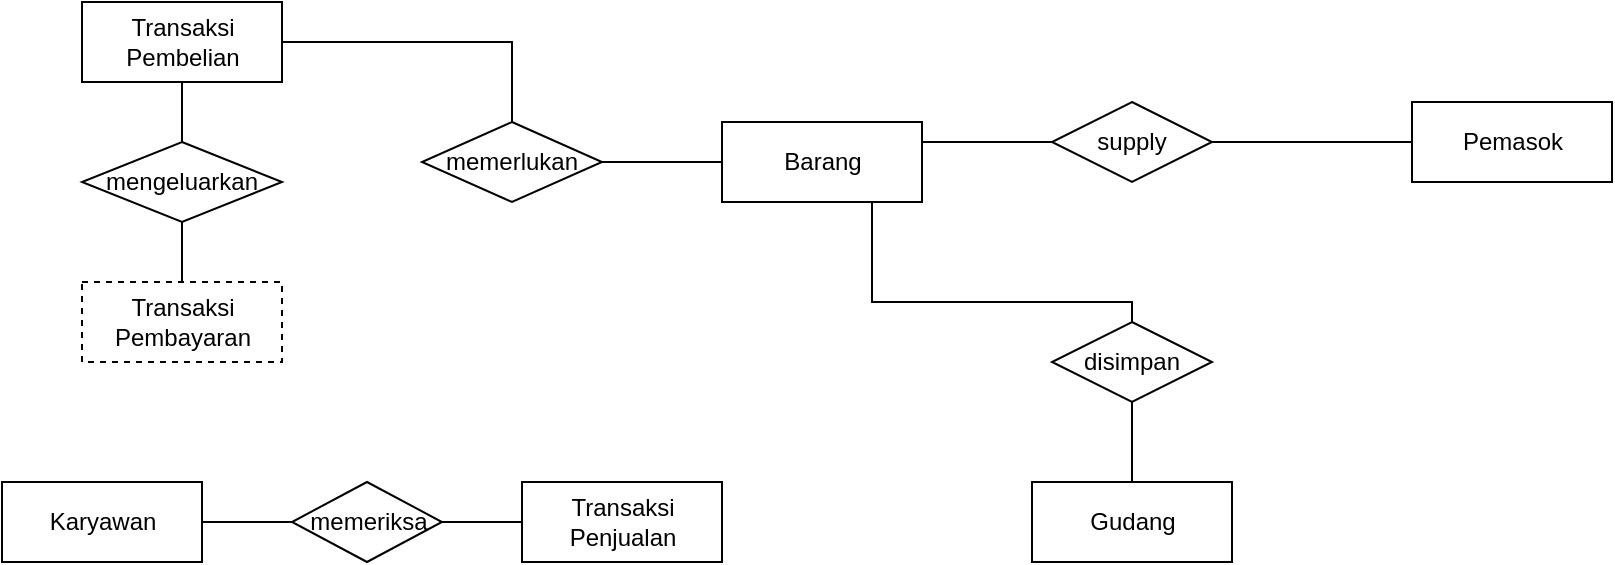<mxfile version="15.4.0" type="github">
  <diagram id="R2lEEEUBdFMjLlhIrx00" name="Page-1">
    <mxGraphModel dx="866" dy="522" grid="1" gridSize="10" guides="1" tooltips="1" connect="1" arrows="1" fold="1" page="1" pageScale="1" pageWidth="850" pageHeight="1100" math="0" shadow="0" extFonts="Permanent Marker^https://fonts.googleapis.com/css?family=Permanent+Marker">
      <root>
        <mxCell id="0" />
        <mxCell id="1" parent="0" />
        <mxCell id="LB0KiAC5VvcGfHGtLxsH-61" value="" style="edgeStyle=orthogonalEdgeStyle;rounded=0;orthogonalLoop=1;jettySize=auto;html=1;endArrow=none;endFill=0;" edge="1" parent="1" source="LB0KiAC5VvcGfHGtLxsH-1" target="LB0KiAC5VvcGfHGtLxsH-58">
          <mxGeometry relative="1" as="geometry" />
        </mxCell>
        <mxCell id="LB0KiAC5VvcGfHGtLxsH-1" value="Karyawan&lt;br&gt;" style="html=1;dashed=0;whitespace=wrap;" vertex="1" parent="1">
          <mxGeometry x="90" y="510" width="100" height="40" as="geometry" />
        </mxCell>
        <mxCell id="LB0KiAC5VvcGfHGtLxsH-2" value="Barang&lt;br&gt;" style="html=1;dashed=0;whitespace=wrap;" vertex="1" parent="1">
          <mxGeometry x="450" y="330" width="100" height="40" as="geometry" />
        </mxCell>
        <mxCell id="LB0KiAC5VvcGfHGtLxsH-26" style="edgeStyle=orthogonalEdgeStyle;rounded=0;orthogonalLoop=1;jettySize=auto;html=1;endArrow=none;endFill=0;" edge="1" parent="1" source="LB0KiAC5VvcGfHGtLxsH-3" target="LB0KiAC5VvcGfHGtLxsH-25">
          <mxGeometry relative="1" as="geometry" />
        </mxCell>
        <mxCell id="LB0KiAC5VvcGfHGtLxsH-3" value="Pemasok&lt;br&gt;" style="html=1;dashed=0;whitespace=wrap;" vertex="1" parent="1">
          <mxGeometry x="795" y="320" width="100" height="40" as="geometry" />
        </mxCell>
        <mxCell id="LB0KiAC5VvcGfHGtLxsH-62" value="" style="edgeStyle=orthogonalEdgeStyle;rounded=0;orthogonalLoop=1;jettySize=auto;html=1;endArrow=none;endFill=0;exitX=1;exitY=0.5;exitDx=0;exitDy=0;" edge="1" parent="1" source="LB0KiAC5VvcGfHGtLxsH-5" target="LB0KiAC5VvcGfHGtLxsH-58">
          <mxGeometry relative="1" as="geometry">
            <mxPoint x="330" y="530" as="sourcePoint" />
          </mxGeometry>
        </mxCell>
        <mxCell id="LB0KiAC5VvcGfHGtLxsH-5" value="Transaksi&lt;br&gt;Penjualan&lt;br&gt;" style="html=1;dashed=0;whitespace=wrap;direction=west;" vertex="1" parent="1">
          <mxGeometry x="350" y="510" width="100" height="40" as="geometry" />
        </mxCell>
        <mxCell id="LB0KiAC5VvcGfHGtLxsH-51" value="" style="edgeStyle=orthogonalEdgeStyle;rounded=0;orthogonalLoop=1;jettySize=auto;html=1;endArrow=none;endFill=0;" edge="1" parent="1" source="LB0KiAC5VvcGfHGtLxsH-6" target="LB0KiAC5VvcGfHGtLxsH-50">
          <mxGeometry relative="1" as="geometry" />
        </mxCell>
        <mxCell id="LB0KiAC5VvcGfHGtLxsH-54" value="" style="edgeStyle=orthogonalEdgeStyle;rounded=0;orthogonalLoop=1;jettySize=auto;html=1;endArrow=none;endFill=0;" edge="1" parent="1" source="LB0KiAC5VvcGfHGtLxsH-6">
          <mxGeometry relative="1" as="geometry">
            <mxPoint x="180" y="340" as="targetPoint" />
          </mxGeometry>
        </mxCell>
        <mxCell id="LB0KiAC5VvcGfHGtLxsH-6" value="Transaksi&lt;br&gt;Pembelian&lt;br&gt;" style="html=1;dashed=0;whitespace=wrap;" vertex="1" parent="1">
          <mxGeometry x="130" y="270" width="100" height="40" as="geometry" />
        </mxCell>
        <mxCell id="LB0KiAC5VvcGfHGtLxsH-7" value="Transaksi&lt;br&gt;Pembayaran&lt;br&gt;" style="html=1;dashed=1;whitespace=wrap;" vertex="1" parent="1">
          <mxGeometry x="130" y="410" width="100" height="40" as="geometry" />
        </mxCell>
        <mxCell id="LB0KiAC5VvcGfHGtLxsH-27" style="edgeStyle=orthogonalEdgeStyle;rounded=0;orthogonalLoop=1;jettySize=auto;html=1;endArrow=none;endFill=0;entryX=1;entryY=0.25;entryDx=0;entryDy=0;" edge="1" parent="1" source="LB0KiAC5VvcGfHGtLxsH-25" target="LB0KiAC5VvcGfHGtLxsH-2">
          <mxGeometry relative="1" as="geometry">
            <Array as="points">
              <mxPoint x="655" y="340" />
              <mxPoint x="655" y="340" />
            </Array>
          </mxGeometry>
        </mxCell>
        <mxCell id="LB0KiAC5VvcGfHGtLxsH-25" value="supply&lt;br&gt;" style="rhombus;whiteSpace=wrap;html=1;" vertex="1" parent="1">
          <mxGeometry x="615" y="320" width="80" height="40" as="geometry" />
        </mxCell>
        <mxCell id="LB0KiAC5VvcGfHGtLxsH-38" value="Gudang&lt;br&gt;" style="html=1;whitespace=wrap;" vertex="1" parent="1">
          <mxGeometry x="605" y="510" width="100" height="40" as="geometry" />
        </mxCell>
        <mxCell id="LB0KiAC5VvcGfHGtLxsH-39" style="edgeStyle=orthogonalEdgeStyle;rounded=0;orthogonalLoop=1;jettySize=auto;html=1;endArrow=none;endFill=0;" edge="1" parent="1" source="LB0KiAC5VvcGfHGtLxsH-40" target="LB0KiAC5VvcGfHGtLxsH-38">
          <mxGeometry relative="1" as="geometry" />
        </mxCell>
        <mxCell id="LB0KiAC5VvcGfHGtLxsH-41" style="edgeStyle=orthogonalEdgeStyle;rounded=0;orthogonalLoop=1;jettySize=auto;html=1;endArrow=none;endFill=0;exitX=0.5;exitY=0;exitDx=0;exitDy=0;entryX=0.75;entryY=1;entryDx=0;entryDy=0;" edge="1" parent="1" source="LB0KiAC5VvcGfHGtLxsH-40" target="LB0KiAC5VvcGfHGtLxsH-2">
          <mxGeometry relative="1" as="geometry">
            <mxPoint x="685" y="290" as="sourcePoint" />
            <Array as="points">
              <mxPoint x="655" y="420" />
              <mxPoint x="525" y="420" />
            </Array>
          </mxGeometry>
        </mxCell>
        <mxCell id="LB0KiAC5VvcGfHGtLxsH-40" value="disimpan&lt;br&gt;" style="rhombus;whiteSpace=wrap;html=1;" vertex="1" parent="1">
          <mxGeometry x="615" y="430" width="80" height="40" as="geometry" />
        </mxCell>
        <mxCell id="LB0KiAC5VvcGfHGtLxsH-47" value="" style="edgeStyle=orthogonalEdgeStyle;rounded=0;orthogonalLoop=1;jettySize=auto;html=1;endArrow=none;endFill=0;" edge="1" parent="1" source="LB0KiAC5VvcGfHGtLxsH-45" target="LB0KiAC5VvcGfHGtLxsH-7">
          <mxGeometry relative="1" as="geometry" />
        </mxCell>
        <mxCell id="LB0KiAC5VvcGfHGtLxsH-45" value="mengeluarkan&lt;br&gt;" style="rhombus;whiteSpace=wrap;html=1;" vertex="1" parent="1">
          <mxGeometry x="130" y="340" width="100" height="40" as="geometry" />
        </mxCell>
        <mxCell id="LB0KiAC5VvcGfHGtLxsH-52" value="" style="edgeStyle=orthogonalEdgeStyle;rounded=0;orthogonalLoop=1;jettySize=auto;html=1;endArrow=none;endFill=0;" edge="1" parent="1" source="LB0KiAC5VvcGfHGtLxsH-50" target="LB0KiAC5VvcGfHGtLxsH-2">
          <mxGeometry relative="1" as="geometry" />
        </mxCell>
        <mxCell id="LB0KiAC5VvcGfHGtLxsH-50" value="memerlukan&lt;br&gt;" style="rhombus;whiteSpace=wrap;html=1;dashed=0;" vertex="1" parent="1">
          <mxGeometry x="300" y="330" width="90" height="40" as="geometry" />
        </mxCell>
        <mxCell id="LB0KiAC5VvcGfHGtLxsH-58" value="memeriksa" style="shape=rhombus;html=1;dashed=0;whitespace=wrap;perimeter=rhombusPerimeter;" vertex="1" parent="1">
          <mxGeometry x="235" y="510" width="75" height="40" as="geometry" />
        </mxCell>
      </root>
    </mxGraphModel>
  </diagram>
</mxfile>
